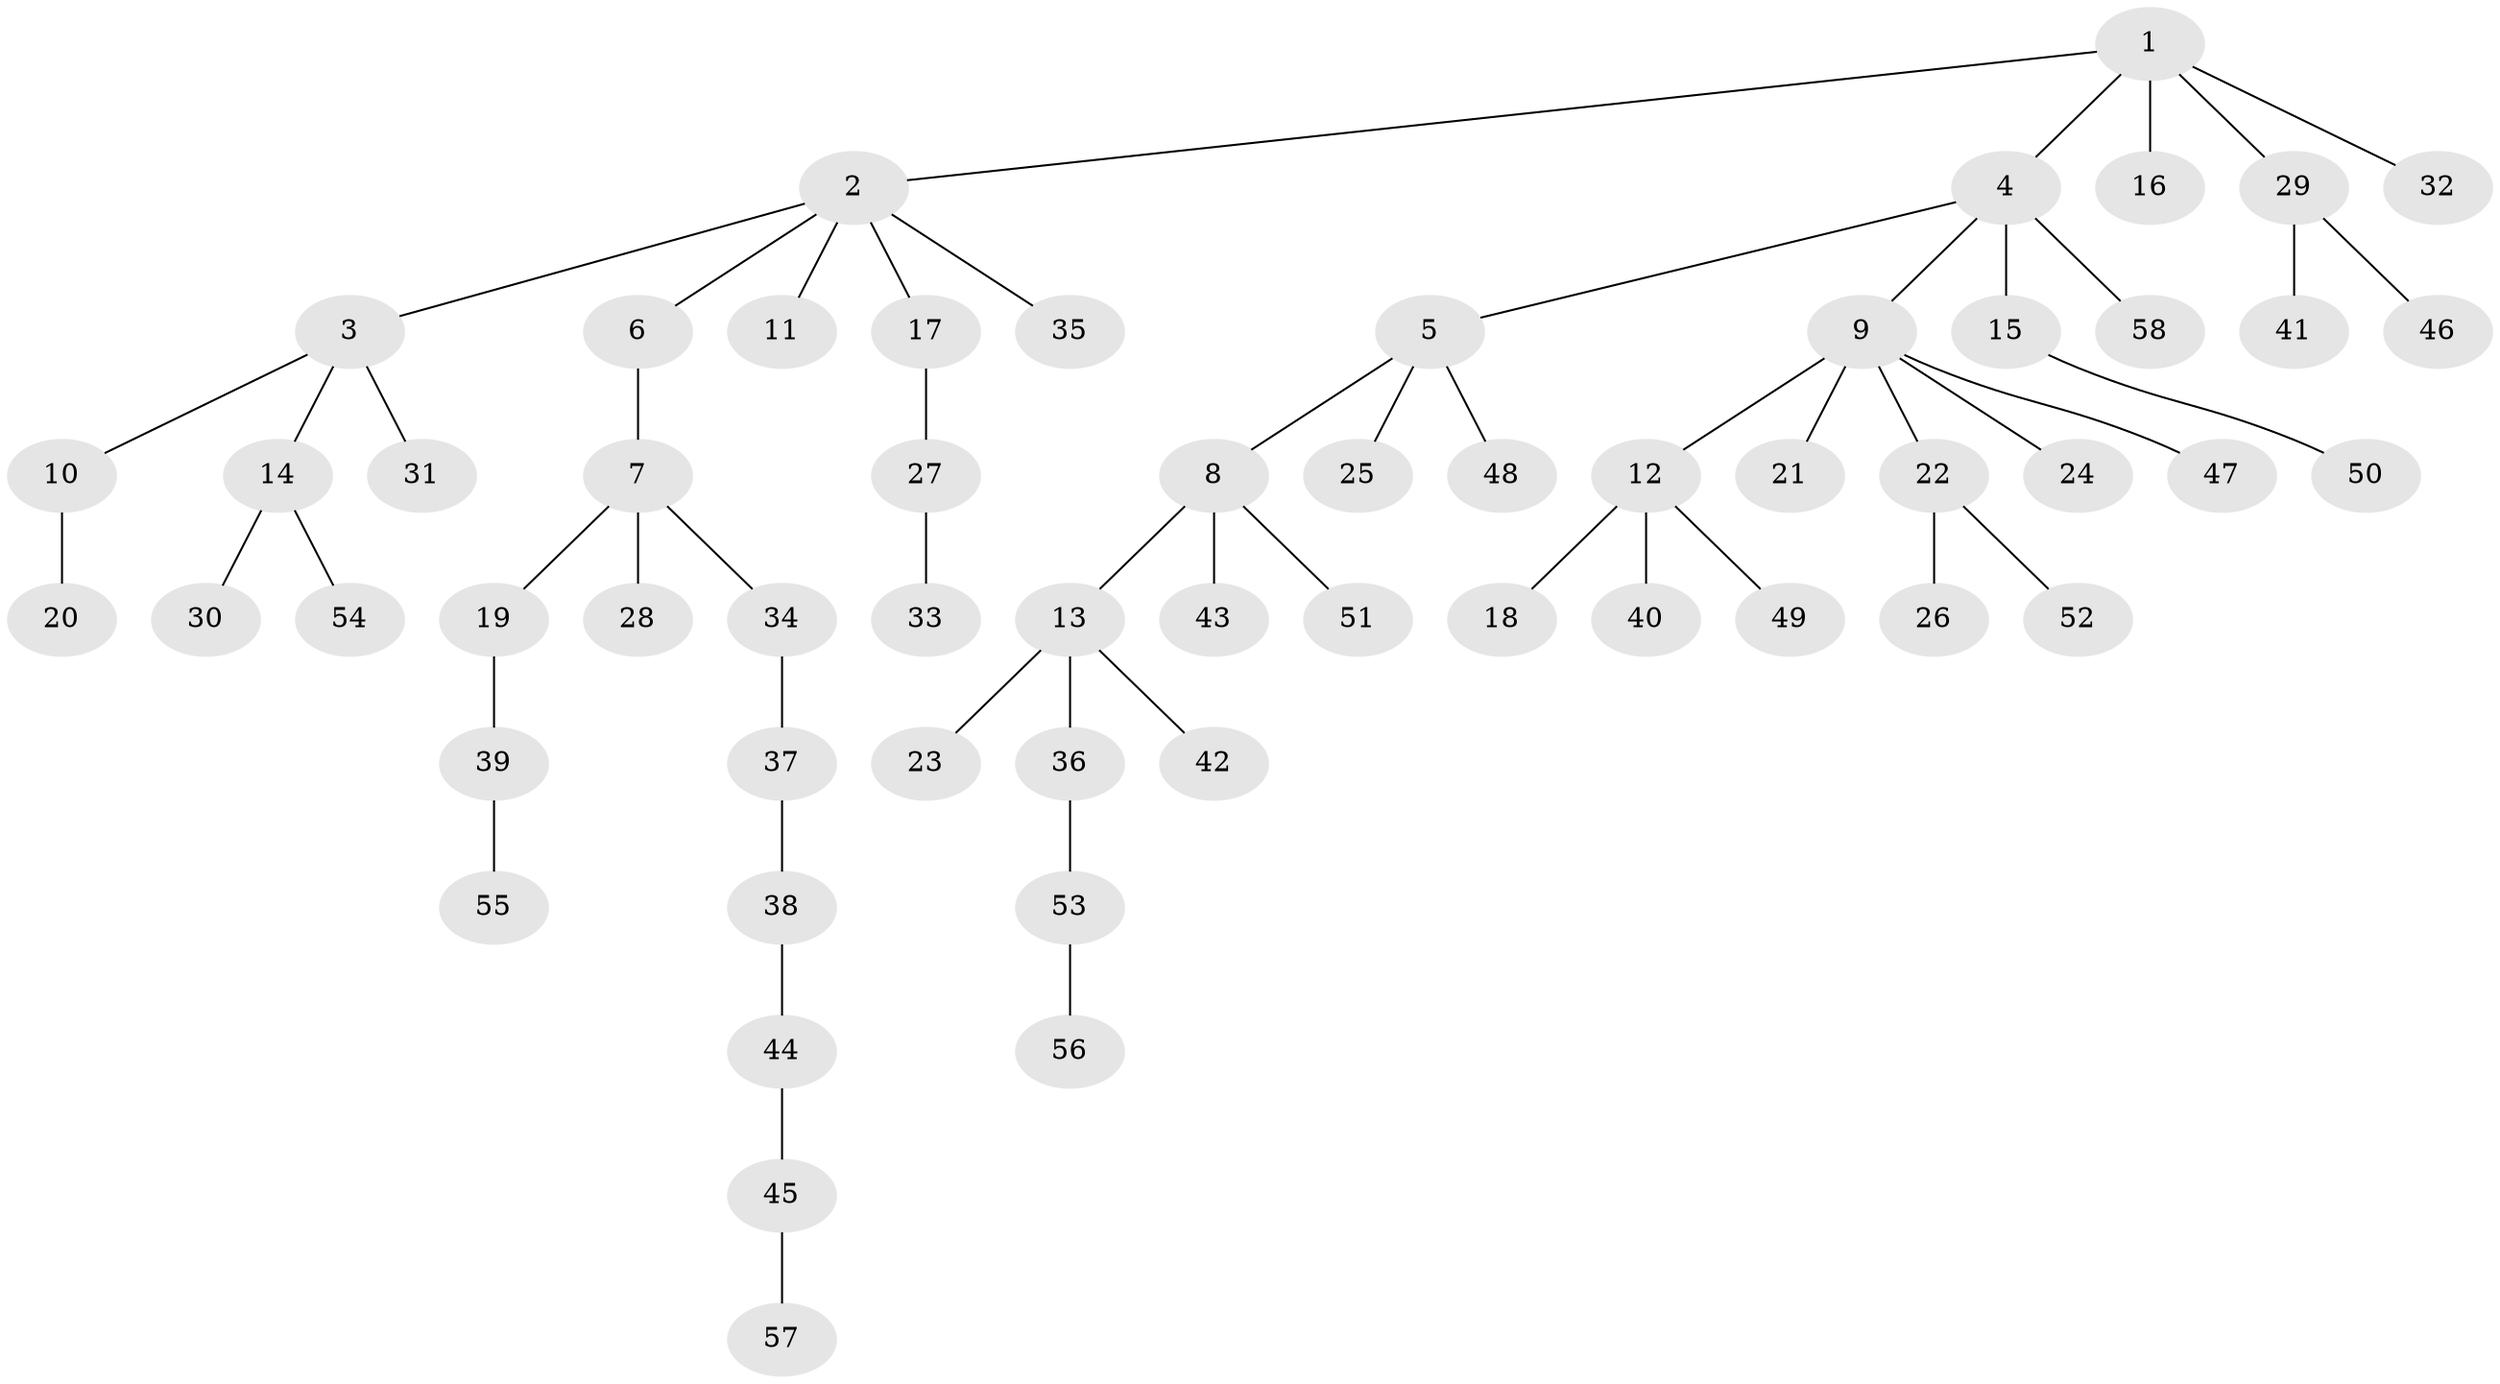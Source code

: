 // coarse degree distribution, {8: 0.043478260869565216, 4: 0.08695652173913043, 5: 0.043478260869565216, 2: 0.17391304347826086, 1: 0.6521739130434783}
// Generated by graph-tools (version 1.1) at 2025/19/03/04/25 18:19:06]
// undirected, 58 vertices, 57 edges
graph export_dot {
graph [start="1"]
  node [color=gray90,style=filled];
  1;
  2;
  3;
  4;
  5;
  6;
  7;
  8;
  9;
  10;
  11;
  12;
  13;
  14;
  15;
  16;
  17;
  18;
  19;
  20;
  21;
  22;
  23;
  24;
  25;
  26;
  27;
  28;
  29;
  30;
  31;
  32;
  33;
  34;
  35;
  36;
  37;
  38;
  39;
  40;
  41;
  42;
  43;
  44;
  45;
  46;
  47;
  48;
  49;
  50;
  51;
  52;
  53;
  54;
  55;
  56;
  57;
  58;
  1 -- 2;
  1 -- 4;
  1 -- 16;
  1 -- 29;
  1 -- 32;
  2 -- 3;
  2 -- 6;
  2 -- 11;
  2 -- 17;
  2 -- 35;
  3 -- 10;
  3 -- 14;
  3 -- 31;
  4 -- 5;
  4 -- 9;
  4 -- 15;
  4 -- 58;
  5 -- 8;
  5 -- 25;
  5 -- 48;
  6 -- 7;
  7 -- 19;
  7 -- 28;
  7 -- 34;
  8 -- 13;
  8 -- 43;
  8 -- 51;
  9 -- 12;
  9 -- 21;
  9 -- 22;
  9 -- 24;
  9 -- 47;
  10 -- 20;
  12 -- 18;
  12 -- 40;
  12 -- 49;
  13 -- 23;
  13 -- 36;
  13 -- 42;
  14 -- 30;
  14 -- 54;
  15 -- 50;
  17 -- 27;
  19 -- 39;
  22 -- 26;
  22 -- 52;
  27 -- 33;
  29 -- 41;
  29 -- 46;
  34 -- 37;
  36 -- 53;
  37 -- 38;
  38 -- 44;
  39 -- 55;
  44 -- 45;
  45 -- 57;
  53 -- 56;
}
